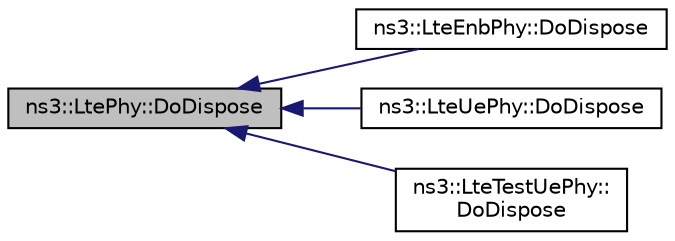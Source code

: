 digraph "ns3::LtePhy::DoDispose"
{
  edge [fontname="Helvetica",fontsize="10",labelfontname="Helvetica",labelfontsize="10"];
  node [fontname="Helvetica",fontsize="10",shape=record];
  rankdir="LR";
  Node1 [label="ns3::LtePhy::DoDispose",height=0.2,width=0.4,color="black", fillcolor="grey75", style="filled", fontcolor="black"];
  Node1 -> Node2 [dir="back",color="midnightblue",fontsize="10",style="solid"];
  Node2 [label="ns3::LteEnbPhy::DoDispose",height=0.2,width=0.4,color="black", fillcolor="white", style="filled",URL="$d3/d51/classns3_1_1LteEnbPhy.html#a1610567d587307ec10131a95ebbbf856"];
  Node1 -> Node3 [dir="back",color="midnightblue",fontsize="10",style="solid"];
  Node3 [label="ns3::LteUePhy::DoDispose",height=0.2,width=0.4,color="black", fillcolor="white", style="filled",URL="$da/ddd/classns3_1_1LteUePhy.html#aa562e7a618a1d007bad190e82da2768e"];
  Node1 -> Node4 [dir="back",color="midnightblue",fontsize="10",style="solid"];
  Node4 [label="ns3::LteTestUePhy::\lDoDispose",height=0.2,width=0.4,color="black", fillcolor="white", style="filled",URL="$d7/dff/classns3_1_1LteTestUePhy.html#a5129070180d59a1ee4278d9749fa97b0"];
}
